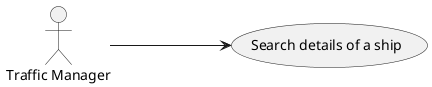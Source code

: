 @startuml
'https://plantuml.com/use-case-diagram

left to right direction

:Traffic Manager: as TM
(Search details of a ship) as (Use)

TM ---> (Use)

@enduml